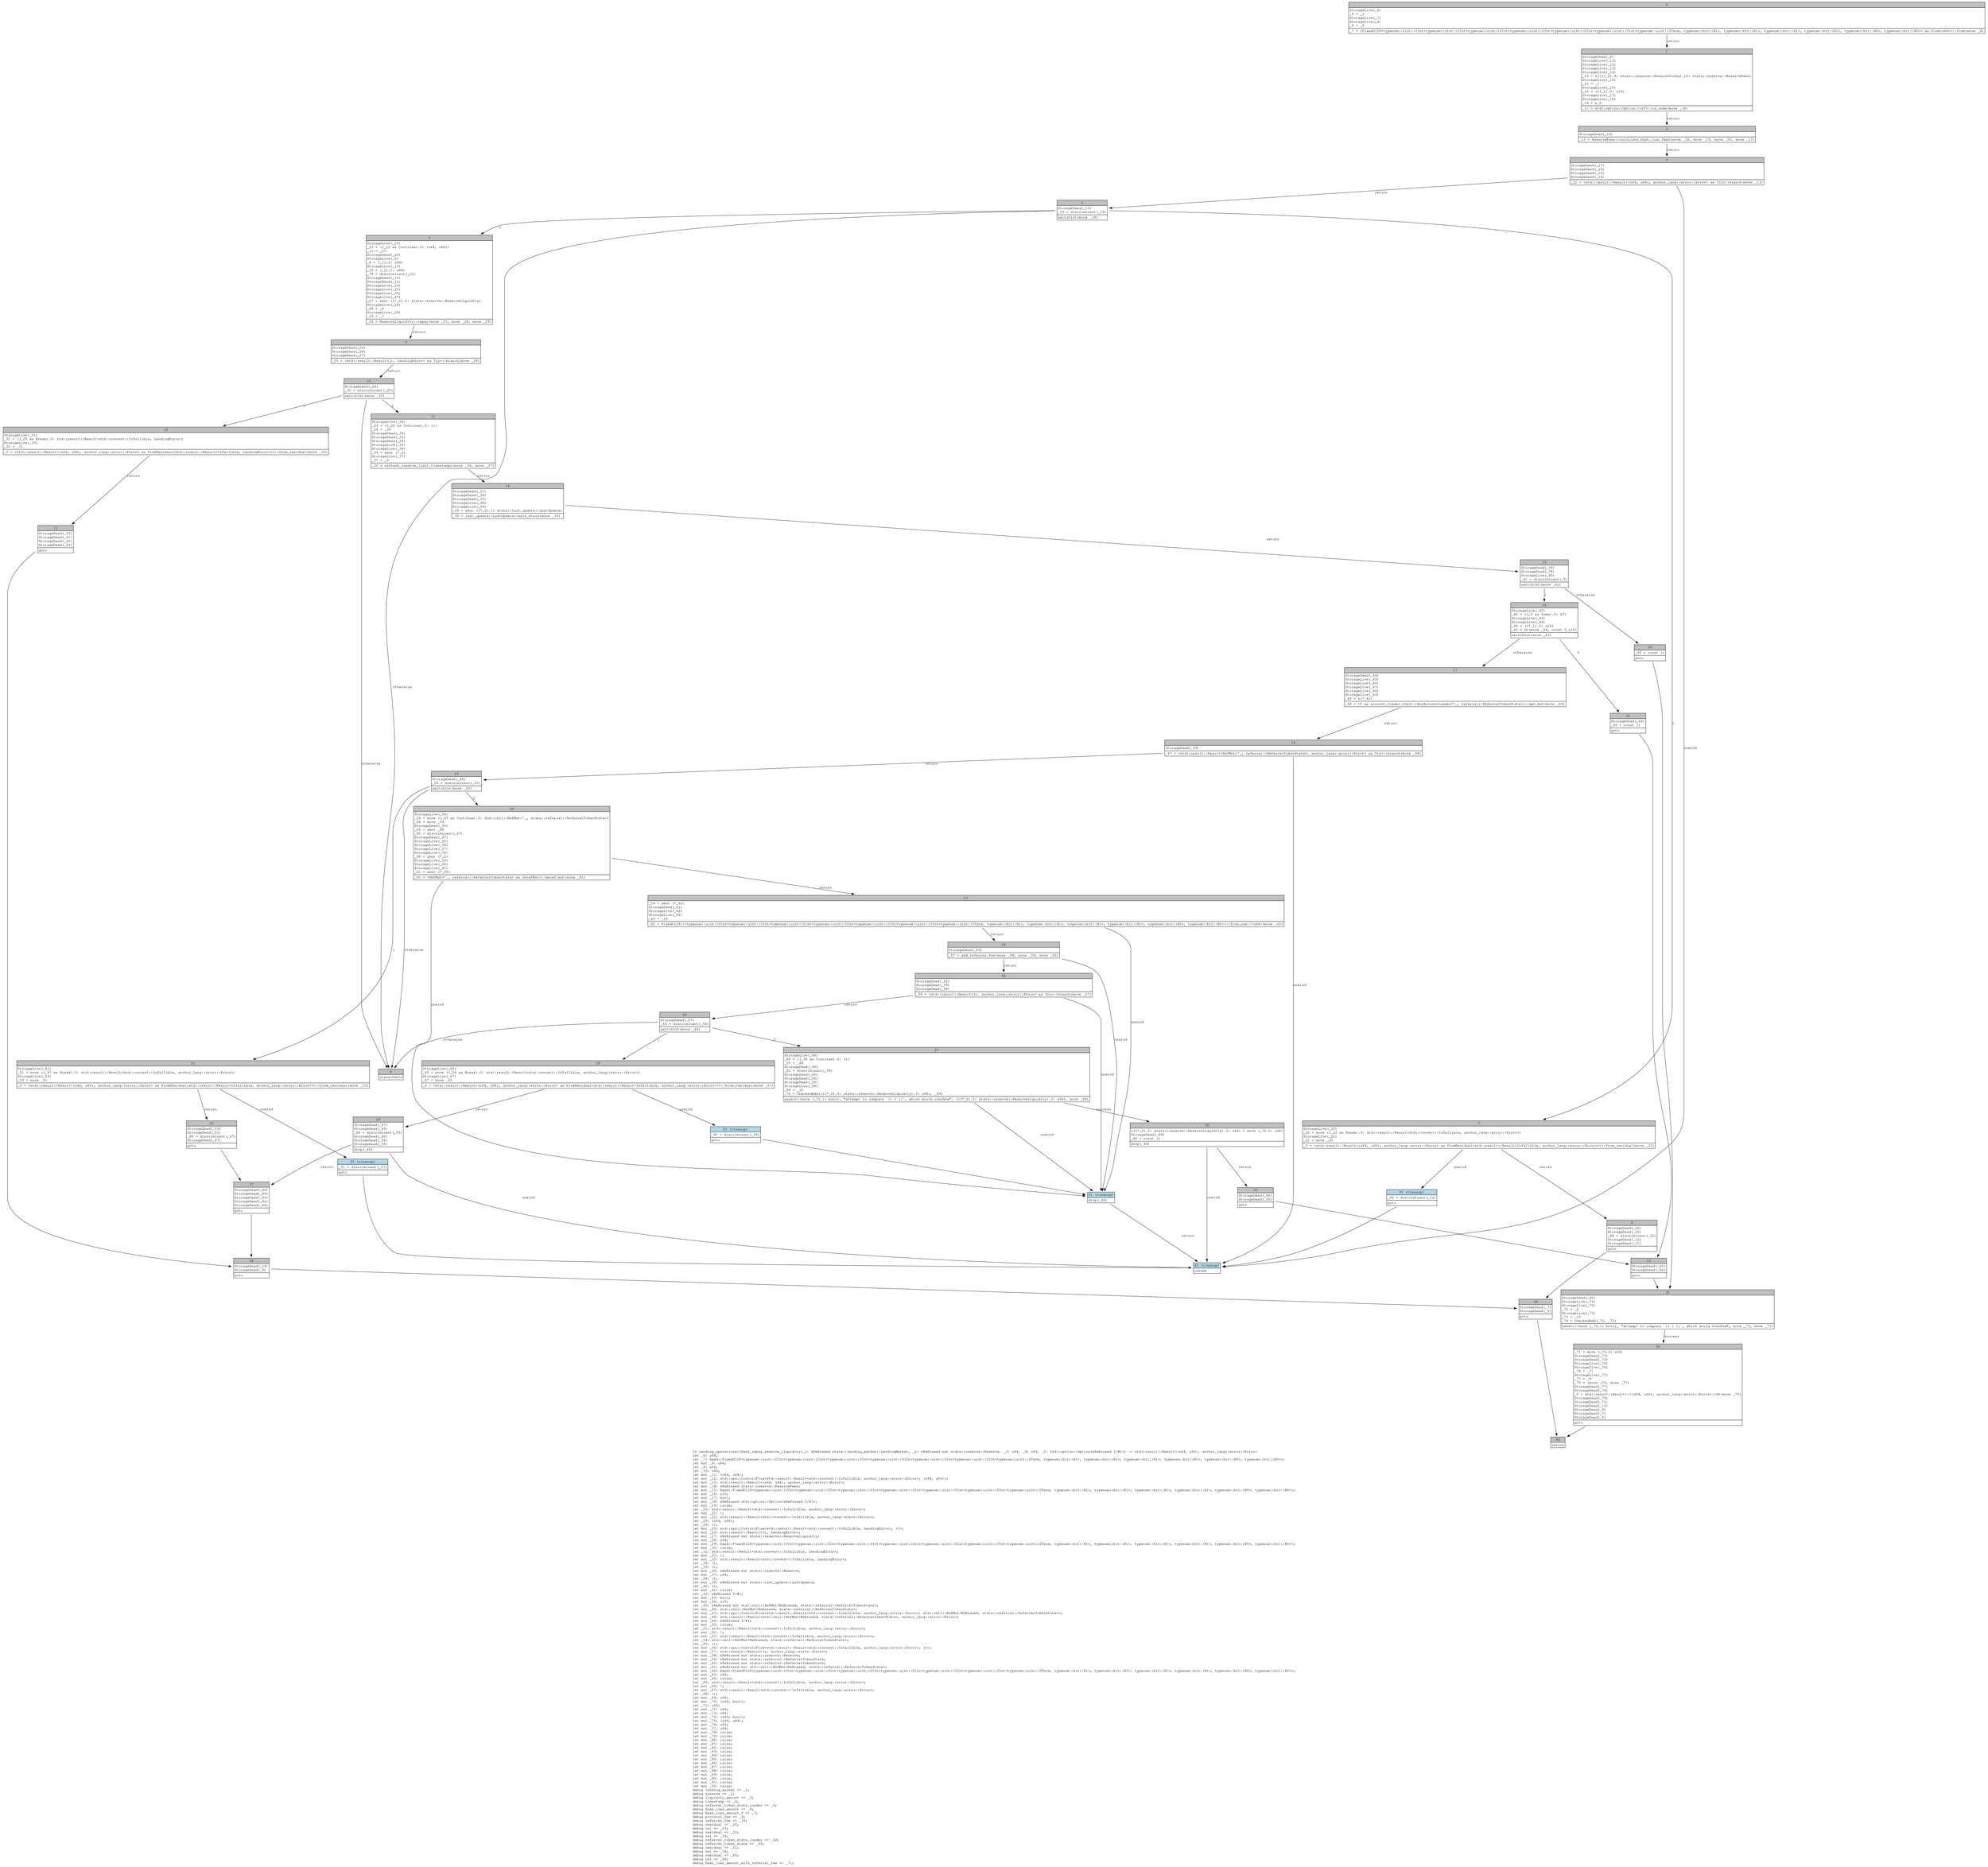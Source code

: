 digraph Mir_0_1326 {
    graph [fontname="Courier, monospace"];
    node [fontname="Courier, monospace"];
    edge [fontname="Courier, monospace"];
    label=<fn lending_operations::flash_repay_reserve_liquidity(_1: &amp;ReErased state::lending_market::LendingMarket, _2: &amp;ReErased mut state::reserve::Reserve, _3: u64, _4: u64, _5: std::option::Option&lt;&amp;ReErased T/#1&gt;) -&gt; std::result::Result&lt;(u64, u64), anchor_lang::error::Error&gt;<br align="left"/>let _6: u64;<br align="left"/>let _7: fixed::FixedU128&lt;typenum::uint::UInt&lt;typenum::uint::UInt&lt;typenum::uint::UInt&lt;typenum::uint::UInt&lt;typenum::uint::UInt&lt;typenum::uint::UInt&lt;typenum::uint::UTerm, typenum::bit::B1&gt;, typenum::bit::B1&gt;, typenum::bit::B1&gt;, typenum::bit::B1&gt;, typenum::bit::B0&gt;, typenum::bit::B0&gt;&gt;;<br align="left"/>let mut _8: u64;<br align="left"/>let _9: u64;<br align="left"/>let _10: u64;<br align="left"/>let mut _11: (u64, u64);<br align="left"/>let mut _12: std::ops::ControlFlow&lt;std::result::Result&lt;std::convert::Infallible, anchor_lang::error::Error&gt;, (u64, u64)&gt;;<br align="left"/>let mut _13: std::result::Result&lt;(u64, u64), anchor_lang::error::Error&gt;;<br align="left"/>let mut _14: &amp;ReErased state::reserve::ReserveFees;<br align="left"/>let mut _15: fixed::FixedU128&lt;typenum::uint::UInt&lt;typenum::uint::UInt&lt;typenum::uint::UInt&lt;typenum::uint::UInt&lt;typenum::uint::UInt&lt;typenum::uint::UInt&lt;typenum::uint::UTerm, typenum::bit::B1&gt;, typenum::bit::B1&gt;, typenum::bit::B1&gt;, typenum::bit::B1&gt;, typenum::bit::B0&gt;, typenum::bit::B0&gt;&gt;;<br align="left"/>let mut _16: u16;<br align="left"/>let mut _17: bool;<br align="left"/>let mut _18: &amp;ReErased std::option::Option&lt;&amp;ReErased T/#1&gt;;<br align="left"/>let mut _19: isize;<br align="left"/>let _20: std::result::Result&lt;std::convert::Infallible, anchor_lang::error::Error&gt;;<br align="left"/>let mut _21: !;<br align="left"/>let mut _22: std::result::Result&lt;std::convert::Infallible, anchor_lang::error::Error&gt;;<br align="left"/>let _23: (u64, u64);<br align="left"/>let _24: ();<br align="left"/>let mut _25: std::ops::ControlFlow&lt;std::result::Result&lt;std::convert::Infallible, LendingError&gt;, ()&gt;;<br align="left"/>let mut _26: std::result::Result&lt;(), LendingError&gt;;<br align="left"/>let mut _27: &amp;ReErased mut state::reserve::ReserveLiquidity;<br align="left"/>let mut _28: u64;<br align="left"/>let mut _29: fixed::FixedU128&lt;typenum::uint::UInt&lt;typenum::uint::UInt&lt;typenum::uint::UInt&lt;typenum::uint::UInt&lt;typenum::uint::UInt&lt;typenum::uint::UInt&lt;typenum::uint::UTerm, typenum::bit::B1&gt;, typenum::bit::B1&gt;, typenum::bit::B1&gt;, typenum::bit::B1&gt;, typenum::bit::B0&gt;, typenum::bit::B0&gt;&gt;;<br align="left"/>let mut _30: isize;<br align="left"/>let _31: std::result::Result&lt;std::convert::Infallible, LendingError&gt;;<br align="left"/>let mut _32: !;<br align="left"/>let mut _33: std::result::Result&lt;std::convert::Infallible, LendingError&gt;;<br align="left"/>let _34: ();<br align="left"/>let _35: ();<br align="left"/>let mut _36: &amp;ReErased mut state::reserve::Reserve;<br align="left"/>let mut _37: u64;<br align="left"/>let _38: ();<br align="left"/>let mut _39: &amp;ReErased mut state::last_update::LastUpdate;<br align="left"/>let _40: ();<br align="left"/>let mut _41: isize;<br align="left"/>let _42: &amp;ReErased T/#1;<br align="left"/>let mut _43: bool;<br align="left"/>let mut _44: u16;<br align="left"/>let _45: &amp;ReErased mut std::cell::RefMut&lt;ReErased, state::referral::ReferrerTokenState&gt;;<br align="left"/>let mut _46: std::cell::RefMut&lt;ReErased, state::referral::ReferrerTokenState&gt;;<br align="left"/>let mut _47: std::ops::ControlFlow&lt;std::result::Result&lt;std::convert::Infallible, anchor_lang::error::Error&gt;, std::cell::RefMut&lt;ReErased, state::referral::ReferrerTokenState&gt;&gt;;<br align="left"/>let mut _48: std::result::Result&lt;std::cell::RefMut&lt;ReErased, state::referral::ReferrerTokenState&gt;, anchor_lang::error::Error&gt;;<br align="left"/>let mut _49: &amp;ReErased T/#1;<br align="left"/>let mut _50: isize;<br align="left"/>let _51: std::result::Result&lt;std::convert::Infallible, anchor_lang::error::Error&gt;;<br align="left"/>let mut _52: !;<br align="left"/>let mut _53: std::result::Result&lt;std::convert::Infallible, anchor_lang::error::Error&gt;;<br align="left"/>let _54: std::cell::RefMut&lt;ReErased, state::referral::ReferrerTokenState&gt;;<br align="left"/>let _55: ();<br align="left"/>let mut _56: std::ops::ControlFlow&lt;std::result::Result&lt;std::convert::Infallible, anchor_lang::error::Error&gt;, ()&gt;;<br align="left"/>let mut _57: std::result::Result&lt;(), anchor_lang::error::Error&gt;;<br align="left"/>let mut _58: &amp;ReErased mut state::reserve::Reserve;<br align="left"/>let mut _59: &amp;ReErased mut state::referral::ReferrerTokenState;<br align="left"/>let mut _60: &amp;ReErased mut state::referral::ReferrerTokenState;<br align="left"/>let mut _61: &amp;ReErased mut std::cell::RefMut&lt;ReErased, state::referral::ReferrerTokenState&gt;;<br align="left"/>let mut _62: fixed::FixedU128&lt;typenum::uint::UInt&lt;typenum::uint::UInt&lt;typenum::uint::UInt&lt;typenum::uint::UInt&lt;typenum::uint::UInt&lt;typenum::uint::UInt&lt;typenum::uint::UTerm, typenum::bit::B1&gt;, typenum::bit::B1&gt;, typenum::bit::B1&gt;, typenum::bit::B1&gt;, typenum::bit::B0&gt;, typenum::bit::B0&gt;&gt;;<br align="left"/>let mut _63: u64;<br align="left"/>let mut _64: isize;<br align="left"/>let _65: std::result::Result&lt;std::convert::Infallible, anchor_lang::error::Error&gt;;<br align="left"/>let mut _66: !;<br align="left"/>let mut _67: std::result::Result&lt;std::convert::Infallible, anchor_lang::error::Error&gt;;<br align="left"/>let _68: ();<br align="left"/>let mut _69: u64;<br align="left"/>let mut _70: (u64, bool);<br align="left"/>let _71: u64;<br align="left"/>let mut _72: u64;<br align="left"/>let mut _73: u64;<br align="left"/>let mut _74: (u64, bool);<br align="left"/>let mut _75: (u64, u64);<br align="left"/>let mut _76: u64;<br align="left"/>let mut _77: u64;<br align="left"/>let mut _78: isize;<br align="left"/>let mut _79: isize;<br align="left"/>let mut _80: isize;<br align="left"/>let mut _81: isize;<br align="left"/>let mut _82: isize;<br align="left"/>let mut _83: isize;<br align="left"/>let mut _84: isize;<br align="left"/>let mut _85: isize;<br align="left"/>let mut _86: isize;<br align="left"/>let mut _87: isize;<br align="left"/>let mut _88: isize;<br align="left"/>let mut _89: isize;<br align="left"/>let mut _90: isize;<br align="left"/>let mut _91: isize;<br align="left"/>let mut _92: isize;<br align="left"/>debug lending_market =&gt; _1;<br align="left"/>debug reserve =&gt; _2;<br align="left"/>debug liquidity_amount =&gt; _3;<br align="left"/>debug timestamp =&gt; _4;<br align="left"/>debug referrer_token_state_loader =&gt; _5;<br align="left"/>debug flash_loan_amount =&gt; _6;<br align="left"/>debug flash_loan_amount_f =&gt; _7;<br align="left"/>debug protocol_fee =&gt; _9;<br align="left"/>debug referrer_fee =&gt; _10;<br align="left"/>debug residual =&gt; _20;<br align="left"/>debug val =&gt; _23;<br align="left"/>debug residual =&gt; _31;<br align="left"/>debug val =&gt; _34;<br align="left"/>debug referrer_token_state_loader =&gt; _42;<br align="left"/>debug referrer_token_state =&gt; _45;<br align="left"/>debug residual =&gt; _51;<br align="left"/>debug val =&gt; _54;<br align="left"/>debug residual =&gt; _65;<br align="left"/>debug val =&gt; _68;<br align="left"/>debug flash_loan_amount_with_referral_fee =&gt; _71;<br align="left"/>>;
    bb0__0_1326 [shape="none", label=<<table border="0" cellborder="1" cellspacing="0"><tr><td bgcolor="gray" align="center" colspan="1">0</td></tr><tr><td align="left" balign="left">StorageLive(_6)<br/>_6 = _3<br/>StorageLive(_7)<br/>StorageLive(_8)<br/>_8 = _6<br/></td></tr><tr><td align="left">_7 = &lt;FixedU128&lt;typenum::uint::UInt&lt;typenum::uint::UInt&lt;typenum::uint::UInt&lt;typenum::uint::UInt&lt;typenum::uint::UInt&lt;typenum::uint::UInt&lt;typenum::uint::UTerm, typenum::bit::B1&gt;, typenum::bit::B1&gt;, typenum::bit::B1&gt;, typenum::bit::B1&gt;, typenum::bit::B0&gt;, typenum::bit::B0&gt;&gt; as From&lt;u64&gt;&gt;::from(move _8)</td></tr></table>>];
    bb1__0_1326 [shape="none", label=<<table border="0" cellborder="1" cellspacing="0"><tr><td bgcolor="gray" align="center" colspan="1">1</td></tr><tr><td align="left" balign="left">StorageDead(_8)<br/>StorageLive(_11)<br/>StorageLive(_12)<br/>StorageLive(_13)<br/>StorageLive(_14)<br/>_14 = &amp;(((*_2).9: state::reserve::ReserveConfig).14: state::reserve::ReserveFees)<br/>StorageLive(_15)<br/>_15 = _7<br/>StorageLive(_16)<br/>_16 = ((*_1).5: u16)<br/>StorageLive(_17)<br/>StorageLive(_18)<br/>_18 = &amp;_5<br/></td></tr><tr><td align="left">_17 = std::option::Option::&lt;&amp;T&gt;::is_some(move _18)</td></tr></table>>];
    bb2__0_1326 [shape="none", label=<<table border="0" cellborder="1" cellspacing="0"><tr><td bgcolor="gray" align="center" colspan="1">2</td></tr><tr><td align="left" balign="left">StorageDead(_18)<br/></td></tr><tr><td align="left">_13 = ReserveFees::calculate_flash_loan_fees(move _14, move _15, move _16, move _17)</td></tr></table>>];
    bb3__0_1326 [shape="none", label=<<table border="0" cellborder="1" cellspacing="0"><tr><td bgcolor="gray" align="center" colspan="1">3</td></tr><tr><td align="left" balign="left">StorageDead(_17)<br/>StorageDead(_16)<br/>StorageDead(_15)<br/>StorageDead(_14)<br/></td></tr><tr><td align="left">_12 = &lt;std::result::Result&lt;(u64, u64), anchor_lang::error::Error&gt; as Try&gt;::branch(move _13)</td></tr></table>>];
    bb4__0_1326 [shape="none", label=<<table border="0" cellborder="1" cellspacing="0"><tr><td bgcolor="gray" align="center" colspan="1">4</td></tr><tr><td align="left" balign="left">StorageDead(_13)<br/>_19 = discriminant(_12)<br/></td></tr><tr><td align="left">switchInt(move _19)</td></tr></table>>];
    bb5__0_1326 [shape="none", label=<<table border="0" cellborder="1" cellspacing="0"><tr><td bgcolor="gray" align="center" colspan="1">5</td></tr><tr><td align="left" balign="left">StorageLive(_23)<br/>_23 = ((_12 as Continue).0: (u64, u64))<br/>_11 = _23<br/>StorageDead(_23)<br/>StorageLive(_9)<br/>_9 = (_11.0: u64)<br/>StorageLive(_10)<br/>_10 = (_11.1: u64)<br/>_78 = discriminant(_12)<br/>StorageDead(_12)<br/>StorageDead(_11)<br/>StorageLive(_24)<br/>StorageLive(_25)<br/>StorageLive(_26)<br/>StorageLive(_27)<br/>_27 = &amp;mut ((*_2).5: state::reserve::ReserveLiquidity)<br/>StorageLive(_28)<br/>_28 = _6<br/>StorageLive(_29)<br/>_29 = _7<br/></td></tr><tr><td align="left">_26 = ReserveLiquidity::repay(move _27, move _28, move _29)</td></tr></table>>];
    bb6__0_1326 [shape="none", label=<<table border="0" cellborder="1" cellspacing="0"><tr><td bgcolor="gray" align="center" colspan="1">6</td></tr><tr><td align="left">unreachable</td></tr></table>>];
    bb7__0_1326 [shape="none", label=<<table border="0" cellborder="1" cellspacing="0"><tr><td bgcolor="gray" align="center" colspan="1">7</td></tr><tr><td align="left" balign="left">StorageLive(_20)<br/>_20 = move ((_12 as Break).0: std::result::Result&lt;std::convert::Infallible, anchor_lang::error::Error&gt;)<br/>StorageLive(_22)<br/>_22 = move _20<br/></td></tr><tr><td align="left">_0 = &lt;std::result::Result&lt;(u64, u64), anchor_lang::error::Error&gt; as FromResidual&lt;std::result::Result&lt;Infallible, anchor_lang::error::Error&gt;&gt;&gt;::from_residual(move _22)</td></tr></table>>];
    bb8__0_1326 [shape="none", label=<<table border="0" cellborder="1" cellspacing="0"><tr><td bgcolor="gray" align="center" colspan="1">8</td></tr><tr><td align="left" balign="left">StorageDead(_22)<br/>StorageDead(_20)<br/>_88 = discriminant(_12)<br/>StorageDead(_12)<br/>StorageDead(_11)<br/></td></tr><tr><td align="left">goto</td></tr></table>>];
    bb9__0_1326 [shape="none", label=<<table border="0" cellborder="1" cellspacing="0"><tr><td bgcolor="gray" align="center" colspan="1">9</td></tr><tr><td align="left" balign="left">StorageDead(_29)<br/>StorageDead(_28)<br/>StorageDead(_27)<br/></td></tr><tr><td align="left">_25 = &lt;std::result::Result&lt;(), LendingError&gt; as Try&gt;::branch(move _26)</td></tr></table>>];
    bb10__0_1326 [shape="none", label=<<table border="0" cellborder="1" cellspacing="0"><tr><td bgcolor="gray" align="center" colspan="1">10</td></tr><tr><td align="left" balign="left">StorageDead(_26)<br/>_30 = discriminant(_25)<br/></td></tr><tr><td align="left">switchInt(move _30)</td></tr></table>>];
    bb11__0_1326 [shape="none", label=<<table border="0" cellborder="1" cellspacing="0"><tr><td bgcolor="gray" align="center" colspan="1">11</td></tr><tr><td align="left" balign="left">StorageLive(_34)<br/>_34 = ((_25 as Continue).0: ())<br/>_24 = _34<br/>StorageDead(_34)<br/>StorageDead(_25)<br/>StorageDead(_24)<br/>StorageLive(_35)<br/>StorageLive(_36)<br/>_36 = &amp;mut (*_2)<br/>StorageLive(_37)<br/>_37 = _4<br/></td></tr><tr><td align="left">_35 = refresh_reserve_limit_timestamps(move _36, move _37)</td></tr></table>>];
    bb12__0_1326 [shape="none", label=<<table border="0" cellborder="1" cellspacing="0"><tr><td bgcolor="gray" align="center" colspan="1">12</td></tr><tr><td align="left" balign="left">StorageLive(_31)<br/>_31 = ((_25 as Break).0: std::result::Result&lt;std::convert::Infallible, LendingError&gt;)<br/>StorageLive(_33)<br/>_33 = _31<br/></td></tr><tr><td align="left">_0 = &lt;std::result::Result&lt;(u64, u64), anchor_lang::error::Error&gt; as FromResidual&lt;std::result::Result&lt;Infallible, LendingError&gt;&gt;&gt;::from_residual(move _33)</td></tr></table>>];
    bb13__0_1326 [shape="none", label=<<table border="0" cellborder="1" cellspacing="0"><tr><td bgcolor="gray" align="center" colspan="1">13</td></tr><tr><td align="left" balign="left">StorageDead(_33)<br/>StorageDead(_31)<br/>StorageDead(_25)<br/>StorageDead(_24)<br/></td></tr><tr><td align="left">goto</td></tr></table>>];
    bb14__0_1326 [shape="none", label=<<table border="0" cellborder="1" cellspacing="0"><tr><td bgcolor="gray" align="center" colspan="1">14</td></tr><tr><td align="left" balign="left">StorageDead(_37)<br/>StorageDead(_36)<br/>StorageDead(_35)<br/>StorageLive(_38)<br/>StorageLive(_39)<br/>_39 = &amp;mut ((*_2).1: state::last_update::LastUpdate)<br/></td></tr><tr><td align="left">_38 = last_update::LastUpdate::mark_stale(move _39)</td></tr></table>>];
    bb15__0_1326 [shape="none", label=<<table border="0" cellborder="1" cellspacing="0"><tr><td bgcolor="gray" align="center" colspan="1">15</td></tr><tr><td align="left" balign="left">StorageDead(_39)<br/>StorageDead(_38)<br/>StorageLive(_40)<br/>_41 = discriminant(_5)<br/></td></tr><tr><td align="left">switchInt(move _41)</td></tr></table>>];
    bb16__0_1326 [shape="none", label=<<table border="0" cellborder="1" cellspacing="0"><tr><td bgcolor="gray" align="center" colspan="1">16</td></tr><tr><td align="left" balign="left">StorageLive(_42)<br/>_42 = ((_5 as Some).0: &amp;T)<br/>StorageLive(_43)<br/>StorageLive(_44)<br/>_44 = ((*_1).5: u16)<br/>_43 = Gt(move _44, const 0_u16)<br/></td></tr><tr><td align="left">switchInt(move _43)</td></tr></table>>];
    bb17__0_1326 [shape="none", label=<<table border="0" cellborder="1" cellspacing="0"><tr><td bgcolor="gray" align="center" colspan="1">17</td></tr><tr><td align="left" balign="left">StorageDead(_44)<br/>StorageLive(_45)<br/>StorageLive(_46)<br/>StorageLive(_47)<br/>StorageLive(_48)<br/>StorageLive(_49)<br/>_49 = &amp;(*_42)<br/></td></tr><tr><td align="left">_48 = &lt;T as account_loader_trait::AnyAccountLoader&lt;'_, referral::ReferrerTokenState&gt;&gt;::get_mut(move _49)</td></tr></table>>];
    bb18__0_1326 [shape="none", label=<<table border="0" cellborder="1" cellspacing="0"><tr><td bgcolor="gray" align="center" colspan="1">18</td></tr><tr><td align="left" balign="left">StorageDead(_49)<br/></td></tr><tr><td align="left">_47 = &lt;std::result::Result&lt;RefMut&lt;'_, referral::ReferrerTokenState&gt;, anchor_lang::error::Error&gt; as Try&gt;::branch(move _48)</td></tr></table>>];
    bb19__0_1326 [shape="none", label=<<table border="0" cellborder="1" cellspacing="0"><tr><td bgcolor="gray" align="center" colspan="1">19</td></tr><tr><td align="left" balign="left">StorageDead(_48)<br/>_50 = discriminant(_47)<br/></td></tr><tr><td align="left">switchInt(move _50)</td></tr></table>>];
    bb20__0_1326 [shape="none", label=<<table border="0" cellborder="1" cellspacing="0"><tr><td bgcolor="gray" align="center" colspan="1">20</td></tr><tr><td align="left" balign="left">StorageLive(_54)<br/>_54 = move ((_47 as Continue).0: std::cell::RefMut&lt;'_, state::referral::ReferrerTokenState&gt;)<br/>_46 = move _54<br/>StorageDead(_54)<br/>_45 = &amp;mut _46<br/>_80 = discriminant(_47)<br/>StorageDead(_47)<br/>StorageLive(_55)<br/>StorageLive(_56)<br/>StorageLive(_57)<br/>StorageLive(_58)<br/>_58 = &amp;mut (*_2)<br/>StorageLive(_59)<br/>StorageLive(_60)<br/>StorageLive(_61)<br/>_61 = &amp;mut (*_45)<br/></td></tr><tr><td align="left">_60 = &lt;RefMut&lt;'_, referral::ReferrerTokenState&gt; as DerefMut&gt;::deref_mut(move _61)</td></tr></table>>];
    bb21__0_1326 [shape="none", label=<<table border="0" cellborder="1" cellspacing="0"><tr><td bgcolor="gray" align="center" colspan="1">21</td></tr><tr><td align="left" balign="left">StorageLive(_51)<br/>_51 = move ((_47 as Break).0: std::result::Result&lt;std::convert::Infallible, anchor_lang::error::Error&gt;)<br/>StorageLive(_53)<br/>_53 = move _51<br/></td></tr><tr><td align="left">_0 = &lt;std::result::Result&lt;(u64, u64), anchor_lang::error::Error&gt; as FromResidual&lt;std::result::Result&lt;Infallible, anchor_lang::error::Error&gt;&gt;&gt;::from_residual(move _53)</td></tr></table>>];
    bb22__0_1326 [shape="none", label=<<table border="0" cellborder="1" cellspacing="0"><tr><td bgcolor="gray" align="center" colspan="1">22</td></tr><tr><td align="left" balign="left">StorageDead(_53)<br/>StorageDead(_51)<br/>_86 = discriminant(_47)<br/>StorageDead(_47)<br/></td></tr><tr><td align="left">goto</td></tr></table>>];
    bb23__0_1326 [shape="none", label=<<table border="0" cellborder="1" cellspacing="0"><tr><td bgcolor="gray" align="center" colspan="1">23</td></tr><tr><td align="left" balign="left">_59 = &amp;mut (*_60)<br/>StorageDead(_61)<br/>StorageLive(_62)<br/>StorageLive(_63)<br/>_63 = _10<br/></td></tr><tr><td align="left">_62 = FixedU128::&lt;typenum::uint::UInt&lt;typenum::uint::UInt&lt;typenum::uint::UInt&lt;typenum::uint::UInt&lt;typenum::uint::UInt&lt;typenum::uint::UInt&lt;typenum::uint::UTerm, typenum::bit::B1&gt;, typenum::bit::B1&gt;, typenum::bit::B1&gt;, typenum::bit::B1&gt;, typenum::bit::B0&gt;, typenum::bit::B0&gt;&gt;::from_num::&lt;u64&gt;(move _63)</td></tr></table>>];
    bb24__0_1326 [shape="none", label=<<table border="0" cellborder="1" cellspacing="0"><tr><td bgcolor="gray" align="center" colspan="1">24</td></tr><tr><td align="left" balign="left">StorageDead(_63)<br/></td></tr><tr><td align="left">_57 = add_referrer_fee(move _58, move _59, move _62)</td></tr></table>>];
    bb25__0_1326 [shape="none", label=<<table border="0" cellborder="1" cellspacing="0"><tr><td bgcolor="gray" align="center" colspan="1">25</td></tr><tr><td align="left" balign="left">StorageDead(_62)<br/>StorageDead(_59)<br/>StorageDead(_58)<br/></td></tr><tr><td align="left">_56 = &lt;std::result::Result&lt;(), anchor_lang::error::Error&gt; as Try&gt;::branch(move _57)</td></tr></table>>];
    bb26__0_1326 [shape="none", label=<<table border="0" cellborder="1" cellspacing="0"><tr><td bgcolor="gray" align="center" colspan="1">26</td></tr><tr><td align="left" balign="left">StorageDead(_57)<br/>_64 = discriminant(_56)<br/></td></tr><tr><td align="left">switchInt(move _64)</td></tr></table>>];
    bb27__0_1326 [shape="none", label=<<table border="0" cellborder="1" cellspacing="0"><tr><td bgcolor="gray" align="center" colspan="1">27</td></tr><tr><td align="left" balign="left">StorageLive(_68)<br/>_68 = ((_56 as Continue).0: ())<br/>_55 = _68<br/>StorageDead(_68)<br/>_82 = discriminant(_56)<br/>StorageDead(_60)<br/>StorageDead(_56)<br/>StorageDead(_55)<br/>StorageLive(_69)<br/>_69 = _10<br/>_70 = CheckedAdd((((*_2).5: state::reserve::ReserveLiquidity).3: u64), _69)<br/></td></tr><tr><td align="left">assert(!move (_70.1: bool), &quot;attempt to compute `{} + {}`, which would overflow&quot;, (((*_2).5: state::reserve::ReserveLiquidity).3: u64), move _69)</td></tr></table>>];
    bb28__0_1326 [shape="none", label=<<table border="0" cellborder="1" cellspacing="0"><tr><td bgcolor="gray" align="center" colspan="1">28</td></tr><tr><td align="left" balign="left">StorageLive(_65)<br/>_65 = move ((_56 as Break).0: std::result::Result&lt;std::convert::Infallible, anchor_lang::error::Error&gt;)<br/>StorageLive(_67)<br/>_67 = move _65<br/></td></tr><tr><td align="left">_0 = &lt;std::result::Result&lt;(u64, u64), anchor_lang::error::Error&gt; as FromResidual&lt;std::result::Result&lt;Infallible, anchor_lang::error::Error&gt;&gt;&gt;::from_residual(move _67)</td></tr></table>>];
    bb29__0_1326 [shape="none", label=<<table border="0" cellborder="1" cellspacing="0"><tr><td bgcolor="gray" align="center" colspan="1">29</td></tr><tr><td align="left" balign="left">StorageDead(_67)<br/>StorageDead(_65)<br/>_84 = discriminant(_56)<br/>StorageDead(_60)<br/>StorageDead(_56)<br/>StorageDead(_55)<br/></td></tr><tr><td align="left">drop(_46)</td></tr></table>>];
    bb30__0_1326 [shape="none", label=<<table border="0" cellborder="1" cellspacing="0"><tr><td bgcolor="gray" align="center" colspan="1">30</td></tr><tr><td align="left" balign="left">(((*_2).5: state::reserve::ReserveLiquidity).3: u64) = move (_70.0: u64)<br/>StorageDead(_69)<br/>_40 = const ()<br/></td></tr><tr><td align="left">drop(_46)</td></tr></table>>];
    bb31__0_1326 [shape="none", label=<<table border="0" cellborder="1" cellspacing="0"><tr><td bgcolor="gray" align="center" colspan="1">31</td></tr><tr><td align="left" balign="left">StorageDead(_46)<br/>StorageDead(_45)<br/></td></tr><tr><td align="left">goto</td></tr></table>>];
    bb32__0_1326 [shape="none", label=<<table border="0" cellborder="1" cellspacing="0"><tr><td bgcolor="gray" align="center" colspan="1">32</td></tr><tr><td align="left" balign="left">StorageDead(_44)<br/>_40 = const ()<br/></td></tr><tr><td align="left">goto</td></tr></table>>];
    bb33__0_1326 [shape="none", label=<<table border="0" cellborder="1" cellspacing="0"><tr><td bgcolor="gray" align="center" colspan="1">33</td></tr><tr><td align="left" balign="left">StorageDead(_43)<br/>StorageDead(_42)<br/></td></tr><tr><td align="left">goto</td></tr></table>>];
    bb34__0_1326 [shape="none", label=<<table border="0" cellborder="1" cellspacing="0"><tr><td bgcolor="gray" align="center" colspan="1">34</td></tr><tr><td align="left" balign="left">_40 = const ()<br/></td></tr><tr><td align="left">goto</td></tr></table>>];
    bb35__0_1326 [shape="none", label=<<table border="0" cellborder="1" cellspacing="0"><tr><td bgcolor="gray" align="center" colspan="1">35</td></tr><tr><td align="left" balign="left">StorageDead(_40)<br/>StorageLive(_71)<br/>StorageLive(_72)<br/>_72 = _6<br/>StorageLive(_73)<br/>_73 = _10<br/>_74 = CheckedAdd(_72, _73)<br/></td></tr><tr><td align="left">assert(!move (_74.1: bool), &quot;attempt to compute `{} + {}`, which would overflow&quot;, move _72, move _73)</td></tr></table>>];
    bb36__0_1326 [shape="none", label=<<table border="0" cellborder="1" cellspacing="0"><tr><td bgcolor="gray" align="center" colspan="1">36</td></tr><tr><td align="left" balign="left">_71 = move (_74.0: u64)<br/>StorageDead(_73)<br/>StorageDead(_72)<br/>StorageLive(_75)<br/>StorageLive(_76)<br/>_76 = _71<br/>StorageLive(_77)<br/>_77 = _9<br/>_75 = (move _76, move _77)<br/>StorageDead(_77)<br/>StorageDead(_76)<br/>_0 = std::result::Result::&lt;(u64, u64), anchor_lang::error::Error&gt;::Ok(move _75)<br/>StorageDead(_75)<br/>StorageDead(_71)<br/>StorageDead(_10)<br/>StorageDead(_9)<br/>StorageDead(_7)<br/>StorageDead(_6)<br/></td></tr><tr><td align="left">goto</td></tr></table>>];
    bb37__0_1326 [shape="none", label=<<table border="0" cellborder="1" cellspacing="0"><tr><td bgcolor="gray" align="center" colspan="1">37</td></tr><tr><td align="left" balign="left">StorageDead(_46)<br/>StorageDead(_45)<br/>StorageDead(_43)<br/>StorageDead(_42)<br/>StorageDead(_40)<br/></td></tr><tr><td align="left">goto</td></tr></table>>];
    bb38__0_1326 [shape="none", label=<<table border="0" cellborder="1" cellspacing="0"><tr><td bgcolor="gray" align="center" colspan="1">38</td></tr><tr><td align="left" balign="left">StorageDead(_10)<br/>StorageDead(_9)<br/></td></tr><tr><td align="left">goto</td></tr></table>>];
    bb39__0_1326 [shape="none", label=<<table border="0" cellborder="1" cellspacing="0"><tr><td bgcolor="gray" align="center" colspan="1">39</td></tr><tr><td align="left" balign="left">StorageDead(_7)<br/>StorageDead(_6)<br/></td></tr><tr><td align="left">goto</td></tr></table>>];
    bb40__0_1326 [shape="none", label=<<table border="0" cellborder="1" cellspacing="0"><tr><td bgcolor="gray" align="center" colspan="1">40</td></tr><tr><td align="left">return</td></tr></table>>];
    bb41__0_1326 [shape="none", label=<<table border="0" cellborder="1" cellspacing="0"><tr><td bgcolor="lightblue" align="center" colspan="1">41 (cleanup)</td></tr><tr><td align="left">drop(_46)</td></tr></table>>];
    bb42__0_1326 [shape="none", label=<<table border="0" cellborder="1" cellspacing="0"><tr><td bgcolor="lightblue" align="center" colspan="1">42 (cleanup)</td></tr><tr><td align="left">resume</td></tr></table>>];
    bb43__0_1326 [shape="none", label=<<table border="0" cellborder="1" cellspacing="0"><tr><td bgcolor="lightblue" align="center" colspan="1">43 (cleanup)</td></tr><tr><td align="left" balign="left">_90 = discriminant(_56)<br/></td></tr><tr><td align="left">goto</td></tr></table>>];
    bb44__0_1326 [shape="none", label=<<table border="0" cellborder="1" cellspacing="0"><tr><td bgcolor="lightblue" align="center" colspan="1">44 (cleanup)</td></tr><tr><td align="left" balign="left">_91 = discriminant(_47)<br/></td></tr><tr><td align="left">goto</td></tr></table>>];
    bb45__0_1326 [shape="none", label=<<table border="0" cellborder="1" cellspacing="0"><tr><td bgcolor="lightblue" align="center" colspan="1">45 (cleanup)</td></tr><tr><td align="left" balign="left">_92 = discriminant(_12)<br/></td></tr><tr><td align="left">goto</td></tr></table>>];
    bb0__0_1326 -> bb1__0_1326 [label="return"];
    bb1__0_1326 -> bb2__0_1326 [label="return"];
    bb2__0_1326 -> bb3__0_1326 [label="return"];
    bb3__0_1326 -> bb4__0_1326 [label="return"];
    bb3__0_1326 -> bb42__0_1326 [label="unwind"];
    bb4__0_1326 -> bb5__0_1326 [label="0"];
    bb4__0_1326 -> bb7__0_1326 [label="1"];
    bb4__0_1326 -> bb6__0_1326 [label="otherwise"];
    bb5__0_1326 -> bb9__0_1326 [label="return"];
    bb7__0_1326 -> bb8__0_1326 [label="return"];
    bb7__0_1326 -> bb45__0_1326 [label="unwind"];
    bb8__0_1326 -> bb39__0_1326 [label=""];
    bb9__0_1326 -> bb10__0_1326 [label="return"];
    bb10__0_1326 -> bb11__0_1326 [label="0"];
    bb10__0_1326 -> bb12__0_1326 [label="1"];
    bb10__0_1326 -> bb6__0_1326 [label="otherwise"];
    bb11__0_1326 -> bb14__0_1326 [label="return"];
    bb12__0_1326 -> bb13__0_1326 [label="return"];
    bb13__0_1326 -> bb38__0_1326 [label=""];
    bb14__0_1326 -> bb15__0_1326 [label="return"];
    bb15__0_1326 -> bb16__0_1326 [label="1"];
    bb15__0_1326 -> bb34__0_1326 [label="otherwise"];
    bb16__0_1326 -> bb32__0_1326 [label="0"];
    bb16__0_1326 -> bb17__0_1326 [label="otherwise"];
    bb17__0_1326 -> bb18__0_1326 [label="return"];
    bb18__0_1326 -> bb19__0_1326 [label="return"];
    bb18__0_1326 -> bb42__0_1326 [label="unwind"];
    bb19__0_1326 -> bb20__0_1326 [label="0"];
    bb19__0_1326 -> bb21__0_1326 [label="1"];
    bb19__0_1326 -> bb6__0_1326 [label="otherwise"];
    bb20__0_1326 -> bb23__0_1326 [label="return"];
    bb20__0_1326 -> bb41__0_1326 [label="unwind"];
    bb21__0_1326 -> bb22__0_1326 [label="return"];
    bb21__0_1326 -> bb44__0_1326 [label="unwind"];
    bb22__0_1326 -> bb37__0_1326 [label=""];
    bb23__0_1326 -> bb24__0_1326 [label="return"];
    bb23__0_1326 -> bb41__0_1326 [label="unwind"];
    bb24__0_1326 -> bb25__0_1326 [label="return"];
    bb24__0_1326 -> bb41__0_1326 [label="unwind"];
    bb25__0_1326 -> bb26__0_1326 [label="return"];
    bb25__0_1326 -> bb41__0_1326 [label="unwind"];
    bb26__0_1326 -> bb27__0_1326 [label="0"];
    bb26__0_1326 -> bb28__0_1326 [label="1"];
    bb26__0_1326 -> bb6__0_1326 [label="otherwise"];
    bb27__0_1326 -> bb30__0_1326 [label="success"];
    bb27__0_1326 -> bb41__0_1326 [label="unwind"];
    bb28__0_1326 -> bb29__0_1326 [label="return"];
    bb28__0_1326 -> bb43__0_1326 [label="unwind"];
    bb29__0_1326 -> bb37__0_1326 [label="return"];
    bb29__0_1326 -> bb42__0_1326 [label="unwind"];
    bb30__0_1326 -> bb31__0_1326 [label="return"];
    bb30__0_1326 -> bb42__0_1326 [label="unwind"];
    bb31__0_1326 -> bb33__0_1326 [label=""];
    bb32__0_1326 -> bb33__0_1326 [label=""];
    bb33__0_1326 -> bb35__0_1326 [label=""];
    bb34__0_1326 -> bb35__0_1326 [label=""];
    bb35__0_1326 -> bb36__0_1326 [label="success"];
    bb36__0_1326 -> bb40__0_1326 [label=""];
    bb37__0_1326 -> bb38__0_1326 [label=""];
    bb38__0_1326 -> bb39__0_1326 [label=""];
    bb39__0_1326 -> bb40__0_1326 [label=""];
    bb41__0_1326 -> bb42__0_1326 [label="return"];
    bb43__0_1326 -> bb41__0_1326 [label=""];
    bb44__0_1326 -> bb42__0_1326 [label=""];
    bb45__0_1326 -> bb42__0_1326 [label=""];
}
